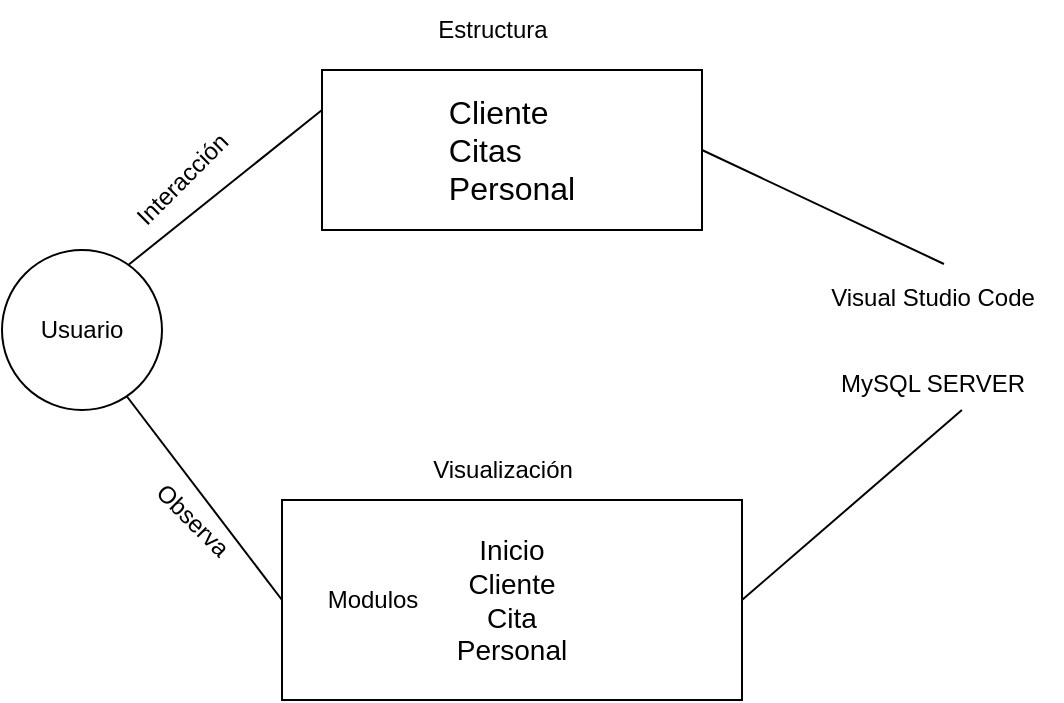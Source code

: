 <mxfile version="21.0.8" type="device"><diagram name="Página-1" id="Jk_k4a2JPOvE7sYu579B"><mxGraphModel dx="880" dy="427" grid="1" gridSize="10" guides="1" tooltips="1" connect="1" arrows="1" fold="1" page="1" pageScale="1" pageWidth="850" pageHeight="1100" math="0" shadow="0"><root><mxCell id="0"/><mxCell id="1" parent="0"/><mxCell id="1LLbD-2S2lpTnuOrsqpC-1" value="&lt;div style=&quot;text-align: left;&quot;&gt;&lt;span style=&quot;background-color: initial; font-size: medium;&quot;&gt;&lt;font style=&quot;vertical-align: inherit;&quot;&gt;&lt;font style=&quot;vertical-align: inherit;&quot;&gt;Cliente&lt;/font&gt;&lt;/font&gt;&lt;/span&gt;&lt;br&gt;&lt;/div&gt;&lt;font size=&quot;3&quot; style=&quot;vertical-align: inherit;&quot;&gt;&lt;font style=&quot;vertical-align: inherit;&quot;&gt;&lt;div style=&quot;text-align: left;&quot;&gt;&lt;span style=&quot;background-color: initial;&quot;&gt;&lt;font style=&quot;vertical-align: inherit;&quot;&gt;&lt;font style=&quot;vertical-align: inherit;&quot;&gt;&lt;font style=&quot;vertical-align: inherit;&quot;&gt;&lt;font style=&quot;vertical-align: inherit;&quot;&gt;Citas&amp;nbsp;&lt;/font&gt;&lt;/font&gt;&lt;/font&gt;&lt;/font&gt;&lt;/span&gt;&lt;/div&gt;&lt;font style=&quot;vertical-align: inherit;&quot;&gt;&lt;div style=&quot;text-align: left;&quot;&gt;&lt;span style=&quot;background-color: initial;&quot;&gt;&lt;font style=&quot;vertical-align: inherit;&quot;&gt;&lt;font style=&quot;vertical-align: inherit;&quot;&gt;&lt;font style=&quot;vertical-align: inherit;&quot;&gt;&lt;font style=&quot;vertical-align: inherit;&quot;&gt;Personal&lt;/font&gt;&lt;/font&gt;&lt;/font&gt;&lt;/font&gt;&lt;/span&gt;&lt;/div&gt;&lt;/font&gt;&lt;/font&gt;&lt;/font&gt;" style="rounded=0;whiteSpace=wrap;html=1;" vertex="1" parent="1"><mxGeometry x="420" y="60" width="190" height="80" as="geometry"/></mxCell><mxCell id="1LLbD-2S2lpTnuOrsqpC-2" value="&lt;font style=&quot;font-size: 14px;&quot;&gt;&lt;font style=&quot;border-color: var(--border-color); vertical-align: inherit;&quot;&gt;&lt;font style=&quot;vertical-align: inherit;&quot;&gt;&lt;font style=&quot;vertical-align: inherit;&quot;&gt;&lt;font style=&quot;vertical-align: inherit;&quot;&gt;&lt;font style=&quot;vertical-align: inherit;&quot;&gt;&lt;font style=&quot;vertical-align: inherit;&quot;&gt;&lt;font style=&quot;vertical-align: inherit;&quot;&gt;Inicio &lt;/font&gt;&lt;/font&gt;&lt;/font&gt;&lt;/font&gt;&lt;/font&gt;&lt;/font&gt;&lt;/font&gt;&lt;br style=&quot;border-color: var(--border-color);&quot;&gt;&lt;font style=&quot;border-color: var(--border-color); vertical-align: inherit;&quot;&gt;&lt;font style=&quot;vertical-align: inherit;&quot;&gt;&lt;font style=&quot;vertical-align: inherit;&quot;&gt;&lt;font style=&quot;vertical-align: inherit;&quot;&gt;&lt;font style=&quot;vertical-align: inherit;&quot;&gt;&lt;font style=&quot;vertical-align: inherit;&quot;&gt;&lt;font style=&quot;vertical-align: inherit;&quot;&gt;Cliente &lt;/font&gt;&lt;/font&gt;&lt;/font&gt;&lt;/font&gt;&lt;/font&gt;&lt;/font&gt;&lt;/font&gt;&lt;br style=&quot;border-color: var(--border-color);&quot;&gt;&lt;font style=&quot;border-color: var(--border-color); vertical-align: inherit;&quot;&gt;&lt;font style=&quot;vertical-align: inherit;&quot;&gt;&lt;font style=&quot;vertical-align: inherit;&quot;&gt;&lt;font style=&quot;vertical-align: inherit;&quot;&gt;&lt;font style=&quot;vertical-align: inherit;&quot;&gt;&lt;font style=&quot;vertical-align: inherit;&quot;&gt;&lt;font style=&quot;vertical-align: inherit;&quot;&gt;Cita &lt;/font&gt;&lt;/font&gt;&lt;/font&gt;&lt;/font&gt;&lt;/font&gt;&lt;/font&gt;&lt;/font&gt;&lt;br style=&quot;border-color: var(--border-color);&quot;&gt;&lt;font style=&quot;border-color: var(--border-color); vertical-align: inherit;&quot;&gt;&lt;font style=&quot;vertical-align: inherit;&quot;&gt;&lt;font style=&quot;vertical-align: inherit;&quot;&gt;&lt;font style=&quot;vertical-align: inherit;&quot;&gt;&lt;font style=&quot;vertical-align: inherit;&quot;&gt;&lt;font style=&quot;vertical-align: inherit;&quot;&gt;&lt;font style=&quot;vertical-align: inherit;&quot;&gt;Personal&lt;/font&gt;&lt;/font&gt;&lt;/font&gt;&lt;/font&gt;&lt;/font&gt;&lt;/font&gt;&lt;/font&gt;&lt;/font&gt;" style="rounded=0;whiteSpace=wrap;html=1;" vertex="1" parent="1"><mxGeometry x="400" y="275" width="230" height="100" as="geometry"/></mxCell><mxCell id="1LLbD-2S2lpTnuOrsqpC-4" value="" style="endArrow=none;html=1;rounded=0;exitX=1;exitY=0;exitDx=0;exitDy=0;entryX=0;entryY=0.25;entryDx=0;entryDy=0;" edge="1" parent="1" target="1LLbD-2S2lpTnuOrsqpC-1"><mxGeometry width="50" height="50" relative="1" as="geometry"><mxPoint x="320" y="160" as="sourcePoint"/><mxPoint x="450" y="200" as="targetPoint"/></mxGeometry></mxCell><mxCell id="1LLbD-2S2lpTnuOrsqpC-5" value="" style="endArrow=none;html=1;rounded=0;exitX=1;exitY=1;exitDx=0;exitDy=0;entryX=0;entryY=0.5;entryDx=0;entryDy=0;" edge="1" parent="1" target="1LLbD-2S2lpTnuOrsqpC-2"><mxGeometry width="50" height="50" relative="1" as="geometry"><mxPoint x="320" y="220" as="sourcePoint"/><mxPoint x="450" y="200" as="targetPoint"/></mxGeometry></mxCell><mxCell id="1LLbD-2S2lpTnuOrsqpC-6" value="&lt;font style=&quot;vertical-align: inherit;&quot;&gt;&lt;font style=&quot;vertical-align: inherit;&quot;&gt;Estructura&lt;/font&gt;&lt;/font&gt;" style="text;html=1;align=center;verticalAlign=middle;resizable=0;points=[];autosize=1;strokeColor=none;fillColor=none;" vertex="1" parent="1"><mxGeometry x="465" y="25" width="80" height="30" as="geometry"/></mxCell><mxCell id="1LLbD-2S2lpTnuOrsqpC-7" value="&lt;font style=&quot;vertical-align: inherit;&quot;&gt;&lt;font style=&quot;vertical-align: inherit;&quot;&gt;Visualización&lt;/font&gt;&lt;/font&gt;" style="text;html=1;align=center;verticalAlign=middle;resizable=0;points=[];autosize=1;strokeColor=none;fillColor=none;" vertex="1" parent="1"><mxGeometry x="465" y="245" width="90" height="30" as="geometry"/></mxCell><mxCell id="1LLbD-2S2lpTnuOrsqpC-8" value="&lt;font style=&quot;vertical-align: inherit;&quot;&gt;&lt;font style=&quot;vertical-align: inherit;&quot;&gt;&lt;font style=&quot;vertical-align: inherit;&quot;&gt;&lt;font style=&quot;vertical-align: inherit;&quot;&gt;Usuario&lt;/font&gt;&lt;/font&gt;&lt;/font&gt;&lt;/font&gt;" style="ellipse;whiteSpace=wrap;html=1;aspect=fixed;" vertex="1" parent="1"><mxGeometry x="260" y="150" width="80" height="80" as="geometry"/></mxCell><mxCell id="1LLbD-2S2lpTnuOrsqpC-9" value="&lt;font style=&quot;vertical-align: inherit;&quot;&gt;&lt;font style=&quot;vertical-align: inherit;&quot;&gt;Interacción&lt;/font&gt;&lt;/font&gt;" style="text;html=1;align=center;verticalAlign=middle;resizable=0;points=[];autosize=1;strokeColor=none;fillColor=none;rotation=-45;" vertex="1" parent="1"><mxGeometry x="310" y="100" width="80" height="30" as="geometry"/></mxCell><mxCell id="1LLbD-2S2lpTnuOrsqpC-11" value="&lt;font style=&quot;vertical-align: inherit;&quot;&gt;&lt;font style=&quot;vertical-align: inherit;&quot;&gt;Observa&lt;/font&gt;&lt;/font&gt;" style="text;html=1;align=center;verticalAlign=middle;resizable=0;points=[];autosize=1;strokeColor=none;fillColor=none;rotation=45;" vertex="1" parent="1"><mxGeometry x="320" y="270" width="70" height="30" as="geometry"/></mxCell><mxCell id="1LLbD-2S2lpTnuOrsqpC-12" value="&lt;font style=&quot;vertical-align: inherit;&quot;&gt;&lt;font style=&quot;vertical-align: inherit;&quot;&gt;&lt;font style=&quot;vertical-align: inherit;&quot;&gt;&lt;font style=&quot;vertical-align: inherit;&quot;&gt;&lt;font style=&quot;vertical-align: inherit;&quot;&gt;&lt;font style=&quot;vertical-align: inherit;&quot;&gt;&lt;font style=&quot;vertical-align: inherit;&quot;&gt;&lt;font style=&quot;vertical-align: inherit;&quot;&gt;Modulos&lt;/font&gt;&lt;/font&gt;&lt;/font&gt;&lt;/font&gt;&lt;/font&gt;&lt;/font&gt;&lt;br&gt;&lt;/font&gt;&lt;/font&gt;" style="text;html=1;align=center;verticalAlign=middle;resizable=0;points=[];autosize=1;strokeColor=none;fillColor=none;rotation=0;" vertex="1" parent="1"><mxGeometry x="410" y="310" width="70" height="30" as="geometry"/></mxCell><mxCell id="1LLbD-2S2lpTnuOrsqpC-14" value="&lt;font style=&quot;vertical-align: inherit;&quot;&gt;&lt;font style=&quot;vertical-align: inherit;&quot;&gt;Visual Studio Code&lt;br&gt;&lt;br&gt;&lt;br&gt;MySQL SERVER&lt;br&gt;&lt;/font&gt;&lt;/font&gt;" style="text;html=1;align=center;verticalAlign=middle;resizable=0;points=[];autosize=1;strokeColor=none;fillColor=none;" vertex="1" parent="1"><mxGeometry x="660" y="160" width="130" height="70" as="geometry"/></mxCell><mxCell id="1LLbD-2S2lpTnuOrsqpC-15" value="" style="endArrow=none;html=1;rounded=0;entryX=1;entryY=0.5;entryDx=0;entryDy=0;exitX=0.546;exitY=-0.043;exitDx=0;exitDy=0;exitPerimeter=0;" edge="1" parent="1" source="1LLbD-2S2lpTnuOrsqpC-14" target="1LLbD-2S2lpTnuOrsqpC-1"><mxGeometry width="50" height="50" relative="1" as="geometry"><mxPoint x="400" y="230" as="sourcePoint"/><mxPoint x="450" y="180" as="targetPoint"/></mxGeometry></mxCell><mxCell id="1LLbD-2S2lpTnuOrsqpC-16" value="" style="endArrow=none;html=1;rounded=0;exitX=1;exitY=0.5;exitDx=0;exitDy=0;entryX=0.615;entryY=1;entryDx=0;entryDy=0;entryPerimeter=0;" edge="1" parent="1" source="1LLbD-2S2lpTnuOrsqpC-2" target="1LLbD-2S2lpTnuOrsqpC-14"><mxGeometry width="50" height="50" relative="1" as="geometry"><mxPoint x="400" y="230" as="sourcePoint"/><mxPoint x="450" y="180" as="targetPoint"/></mxGeometry></mxCell></root></mxGraphModel></diagram></mxfile>